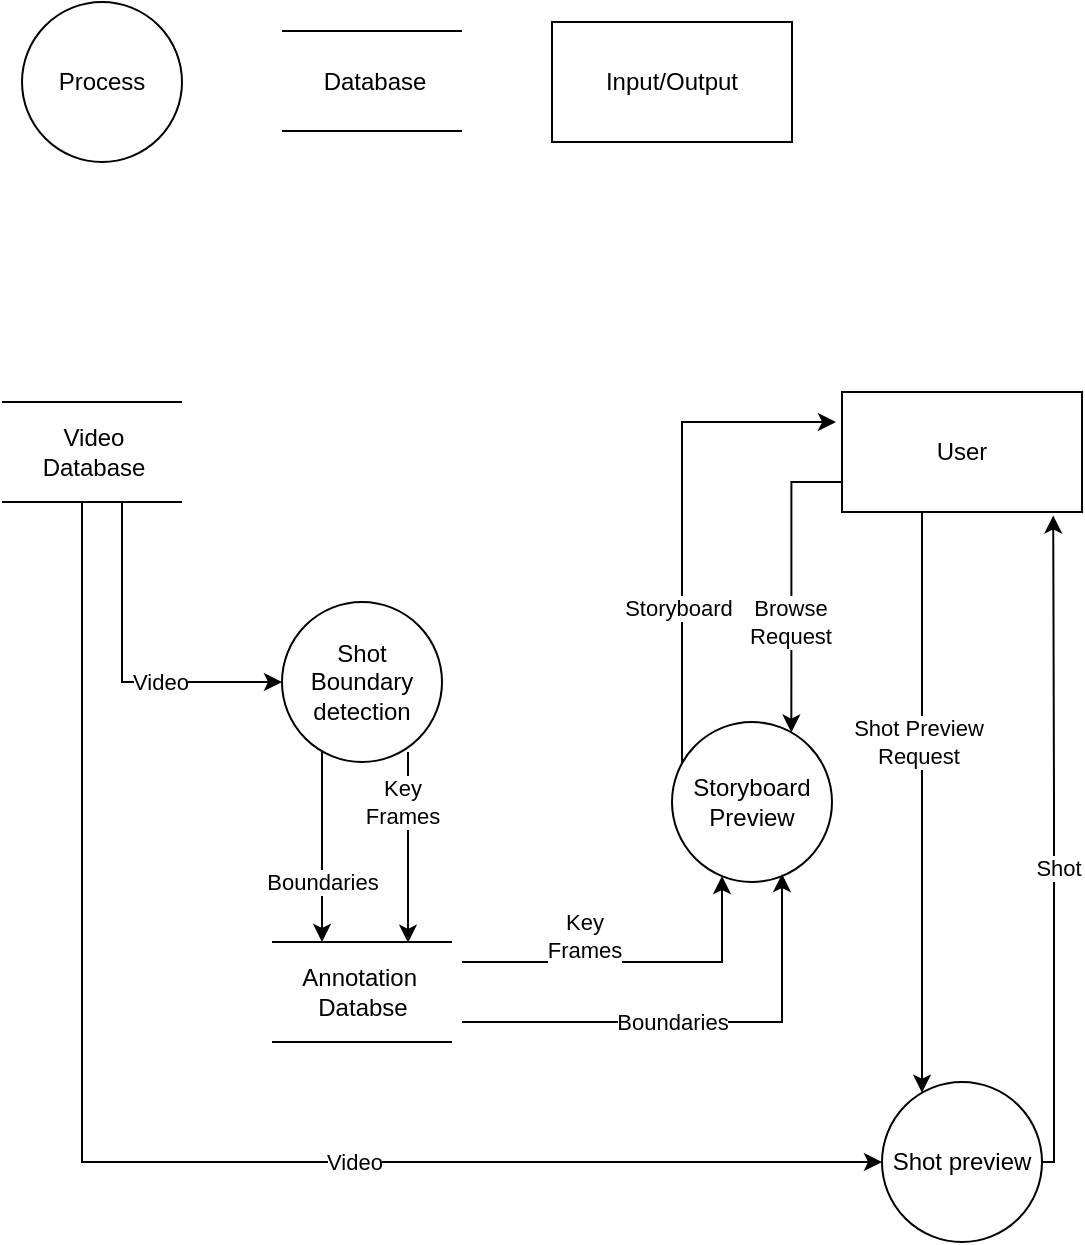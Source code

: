 <mxfile version="15.9.6" type="device"><diagram id="46ln4YI3Ews9HSO1Q13-" name="Page-1"><mxGraphModel dx="813" dy="425" grid="1" gridSize="10" guides="1" tooltips="1" connect="1" arrows="1" fold="1" page="1" pageScale="1" pageWidth="850" pageHeight="1100" math="0" shadow="0"><root><mxCell id="0"/><mxCell id="1" parent="0"/><mxCell id="Pab8lOu0dnErORKt6GEG-2" value="Process" style="ellipse;whiteSpace=wrap;html=1;aspect=fixed;" vertex="1" parent="1"><mxGeometry x="100" y="20" width="80" height="80" as="geometry"/></mxCell><mxCell id="Pab8lOu0dnErORKt6GEG-4" value="Input/Output" style="rounded=0;whiteSpace=wrap;html=1;" vertex="1" parent="1"><mxGeometry x="365" y="30" width="120" height="60" as="geometry"/></mxCell><mxCell id="Pab8lOu0dnErORKt6GEG-5" value="" style="endArrow=none;html=1;rounded=0;" edge="1" parent="1"><mxGeometry width="50" height="50" relative="1" as="geometry"><mxPoint x="230" y="34.5" as="sourcePoint"/><mxPoint x="320" y="34.5" as="targetPoint"/></mxGeometry></mxCell><mxCell id="Pab8lOu0dnErORKt6GEG-6" value="" style="endArrow=none;html=1;rounded=0;" edge="1" parent="1"><mxGeometry width="50" height="50" relative="1" as="geometry"><mxPoint x="230" y="84.5" as="sourcePoint"/><mxPoint x="320" y="84.5" as="targetPoint"/></mxGeometry></mxCell><mxCell id="Pab8lOu0dnErORKt6GEG-7" value="" style="endArrow=none;html=1;rounded=0;" edge="1" parent="1"><mxGeometry width="50" height="50" relative="1" as="geometry"><mxPoint x="90" y="220" as="sourcePoint"/><mxPoint x="180" y="220" as="targetPoint"/></mxGeometry></mxCell><mxCell id="Pab8lOu0dnErORKt6GEG-8" value="" style="endArrow=none;html=1;rounded=0;" edge="1" parent="1"><mxGeometry width="50" height="50" relative="1" as="geometry"><mxPoint x="90" y="270" as="sourcePoint"/><mxPoint x="180" y="270" as="targetPoint"/></mxGeometry></mxCell><mxCell id="Pab8lOu0dnErORKt6GEG-9" value="Video Database" style="text;html=1;strokeColor=none;fillColor=none;align=center;verticalAlign=middle;whiteSpace=wrap;rounded=0;" vertex="1" parent="1"><mxGeometry x="106" y="230" width="60" height="30" as="geometry"/></mxCell><mxCell id="Pab8lOu0dnErORKt6GEG-21" style="edgeStyle=orthogonalEdgeStyle;rounded=0;orthogonalLoop=1;jettySize=auto;html=1;" edge="1" parent="1" source="Pab8lOu0dnErORKt6GEG-10"><mxGeometry relative="1" as="geometry"><mxPoint x="250" y="490" as="targetPoint"/><Array as="points"><mxPoint x="250" y="490"/></Array></mxGeometry></mxCell><mxCell id="Pab8lOu0dnErORKt6GEG-10" value="Shot Boundary detection" style="ellipse;whiteSpace=wrap;html=1;aspect=fixed;" vertex="1" parent="1"><mxGeometry x="230" y="320" width="80" height="80" as="geometry"/></mxCell><mxCell id="Pab8lOu0dnErORKt6GEG-11" value="" style="endArrow=none;html=1;rounded=0;" edge="1" parent="1"><mxGeometry width="50" height="50" relative="1" as="geometry"><mxPoint x="225" y="490" as="sourcePoint"/><mxPoint x="315" y="490" as="targetPoint"/></mxGeometry></mxCell><mxCell id="Pab8lOu0dnErORKt6GEG-12" value="" style="endArrow=none;html=1;rounded=0;" edge="1" parent="1"><mxGeometry width="50" height="50" relative="1" as="geometry"><mxPoint x="225" y="540" as="sourcePoint"/><mxPoint x="315" y="540" as="targetPoint"/></mxGeometry></mxCell><mxCell id="Pab8lOu0dnErORKt6GEG-33" style="edgeStyle=orthogonalEdgeStyle;rounded=0;orthogonalLoop=1;jettySize=auto;html=1;entryX=0.746;entryY=0.066;entryDx=0;entryDy=0;entryPerimeter=0;" edge="1" parent="1" source="Pab8lOu0dnErORKt6GEG-13" target="Pab8lOu0dnErORKt6GEG-15"><mxGeometry relative="1" as="geometry"><Array as="points"><mxPoint x="485" y="260"/></Array></mxGeometry></mxCell><mxCell id="Pab8lOu0dnErORKt6GEG-34" value="Browse&lt;br&gt;Request" style="edgeLabel;html=1;align=center;verticalAlign=middle;resizable=0;points=[];" vertex="1" connectable="0" parent="Pab8lOu0dnErORKt6GEG-33"><mxGeometry x="0.264" y="-1" relative="1" as="geometry"><mxPoint as="offset"/></mxGeometry></mxCell><mxCell id="Pab8lOu0dnErORKt6GEG-37" style="edgeStyle=orthogonalEdgeStyle;rounded=0;orthogonalLoop=1;jettySize=auto;html=1;" edge="1" parent="1" source="Pab8lOu0dnErORKt6GEG-13" target="Pab8lOu0dnErORKt6GEG-16"><mxGeometry relative="1" as="geometry"><Array as="points"><mxPoint x="550" y="460"/><mxPoint x="550" y="460"/></Array></mxGeometry></mxCell><mxCell id="Pab8lOu0dnErORKt6GEG-38" value="Shot Preview&lt;br&gt;Request" style="edgeLabel;html=1;align=center;verticalAlign=middle;resizable=0;points=[];" vertex="1" connectable="0" parent="Pab8lOu0dnErORKt6GEG-37"><mxGeometry x="-0.209" y="-2" relative="1" as="geometry"><mxPoint as="offset"/></mxGeometry></mxCell><mxCell id="Pab8lOu0dnErORKt6GEG-13" value="User" style="rounded=0;whiteSpace=wrap;html=1;" vertex="1" parent="1"><mxGeometry x="510" y="215" width="120" height="60" as="geometry"/></mxCell><mxCell id="Pab8lOu0dnErORKt6GEG-14" value="Annotation&amp;nbsp;&lt;br&gt;Databse" style="text;html=1;align=center;verticalAlign=middle;resizable=0;points=[];autosize=1;strokeColor=none;fillColor=none;" vertex="1" parent="1"><mxGeometry x="230" y="500" width="80" height="30" as="geometry"/></mxCell><mxCell id="Pab8lOu0dnErORKt6GEG-31" style="edgeStyle=orthogonalEdgeStyle;rounded=0;orthogonalLoop=1;jettySize=auto;html=1;" edge="1" parent="1" source="Pab8lOu0dnErORKt6GEG-15"><mxGeometry relative="1" as="geometry"><mxPoint x="507" y="230" as="targetPoint"/><Array as="points"><mxPoint x="430" y="230"/><mxPoint x="507" y="230"/></Array></mxGeometry></mxCell><mxCell id="Pab8lOu0dnErORKt6GEG-32" value="Storyboard" style="edgeLabel;html=1;align=center;verticalAlign=middle;resizable=0;points=[];" vertex="1" connectable="0" parent="Pab8lOu0dnErORKt6GEG-31"><mxGeometry x="-0.371" y="2" relative="1" as="geometry"><mxPoint as="offset"/></mxGeometry></mxCell><mxCell id="Pab8lOu0dnErORKt6GEG-15" value="Storyboard Preview" style="ellipse;whiteSpace=wrap;html=1;aspect=fixed;" vertex="1" parent="1"><mxGeometry x="425" y="380" width="80" height="80" as="geometry"/></mxCell><mxCell id="Pab8lOu0dnErORKt6GEG-35" style="edgeStyle=orthogonalEdgeStyle;rounded=0;orthogonalLoop=1;jettySize=auto;html=1;entryX=0.88;entryY=1.029;entryDx=0;entryDy=0;entryPerimeter=0;" edge="1" parent="1" source="Pab8lOu0dnErORKt6GEG-16" target="Pab8lOu0dnErORKt6GEG-13"><mxGeometry relative="1" as="geometry"><Array as="points"><mxPoint x="616" y="600"/><mxPoint x="616" y="418"/></Array></mxGeometry></mxCell><mxCell id="Pab8lOu0dnErORKt6GEG-36" value="Shot" style="edgeLabel;html=1;align=center;verticalAlign=middle;resizable=0;points=[];" vertex="1" connectable="0" parent="Pab8lOu0dnErORKt6GEG-35"><mxGeometry x="-0.072" y="-2" relative="1" as="geometry"><mxPoint as="offset"/></mxGeometry></mxCell><mxCell id="Pab8lOu0dnErORKt6GEG-16" value="Shot preview" style="ellipse;whiteSpace=wrap;html=1;aspect=fixed;" vertex="1" parent="1"><mxGeometry x="530" y="560" width="80" height="80" as="geometry"/></mxCell><mxCell id="Pab8lOu0dnErORKt6GEG-17" value="" style="endArrow=classic;html=1;rounded=0;entryX=0;entryY=0.5;entryDx=0;entryDy=0;" edge="1" parent="1" target="Pab8lOu0dnErORKt6GEG-16"><mxGeometry width="50" height="50" relative="1" as="geometry"><mxPoint x="130" y="270" as="sourcePoint"/><mxPoint x="220" y="600" as="targetPoint"/><Array as="points"><mxPoint x="130" y="600"/></Array></mxGeometry></mxCell><mxCell id="Pab8lOu0dnErORKt6GEG-18" value="Video" style="edgeLabel;html=1;align=center;verticalAlign=middle;resizable=0;points=[];" vertex="1" connectable="0" parent="Pab8lOu0dnErORKt6GEG-17"><mxGeometry x="0.277" relative="1" as="geometry"><mxPoint as="offset"/></mxGeometry></mxCell><mxCell id="Pab8lOu0dnErORKt6GEG-19" value="" style="endArrow=classic;html=1;rounded=0;entryX=0;entryY=0.5;entryDx=0;entryDy=0;" edge="1" parent="1" target="Pab8lOu0dnErORKt6GEG-10"><mxGeometry width="50" height="50" relative="1" as="geometry"><mxPoint x="150" y="270" as="sourcePoint"/><mxPoint x="550" y="600" as="targetPoint"/><Array as="points"><mxPoint x="150" y="360"/></Array></mxGeometry></mxCell><mxCell id="Pab8lOu0dnErORKt6GEG-20" value="Video" style="edgeLabel;html=1;align=center;verticalAlign=middle;resizable=0;points=[];" vertex="1" connectable="0" parent="Pab8lOu0dnErORKt6GEG-19"><mxGeometry x="0.277" relative="1" as="geometry"><mxPoint as="offset"/></mxGeometry></mxCell><mxCell id="Pab8lOu0dnErORKt6GEG-22" style="edgeStyle=orthogonalEdgeStyle;rounded=0;orthogonalLoop=1;jettySize=auto;html=1;" edge="1" parent="1"><mxGeometry relative="1" as="geometry"><mxPoint x="293" y="490.36" as="targetPoint"/><mxPoint x="293" y="395.001" as="sourcePoint"/><Array as="points"><mxPoint x="293" y="490.36"/></Array></mxGeometry></mxCell><mxCell id="Pab8lOu0dnErORKt6GEG-23" value="Key&lt;br&gt;Frames" style="edgeLabel;html=1;align=center;verticalAlign=middle;resizable=0;points=[];" vertex="1" connectable="0" parent="Pab8lOu0dnErORKt6GEG-22"><mxGeometry x="-0.245" y="2" relative="1" as="geometry"><mxPoint x="-5" y="-11" as="offset"/></mxGeometry></mxCell><mxCell id="Pab8lOu0dnErORKt6GEG-24" value="Boundaries" style="edgeLabel;html=1;align=center;verticalAlign=middle;resizable=0;points=[];" vertex="1" connectable="0" parent="1"><mxGeometry x="250" y="460.001" as="geometry"/></mxCell><mxCell id="Pab8lOu0dnErORKt6GEG-25" style="edgeStyle=orthogonalEdgeStyle;rounded=0;orthogonalLoop=1;jettySize=auto;html=1;" edge="1" parent="1"><mxGeometry relative="1" as="geometry"><mxPoint x="450" y="457" as="targetPoint"/><mxPoint x="320" y="500" as="sourcePoint"/><Array as="points"><mxPoint x="450" y="500"/><mxPoint x="450" y="457"/></Array></mxGeometry></mxCell><mxCell id="Pab8lOu0dnErORKt6GEG-26" value="Key&lt;br&gt;Frames" style="edgeLabel;html=1;align=center;verticalAlign=middle;resizable=0;points=[];" vertex="1" connectable="0" parent="Pab8lOu0dnErORKt6GEG-25"><mxGeometry x="-0.245" y="2" relative="1" as="geometry"><mxPoint x="-5" y="-11" as="offset"/></mxGeometry></mxCell><mxCell id="Pab8lOu0dnErORKt6GEG-29" style="edgeStyle=orthogonalEdgeStyle;rounded=0;orthogonalLoop=1;jettySize=auto;html=1;" edge="1" parent="1"><mxGeometry relative="1" as="geometry"><mxPoint x="480" y="456" as="targetPoint"/><mxPoint x="320" y="530" as="sourcePoint"/><Array as="points"><mxPoint x="480" y="530"/><mxPoint x="480" y="456"/></Array></mxGeometry></mxCell><mxCell id="Pab8lOu0dnErORKt6GEG-28" value="Boundaries" style="edgeLabel;html=1;align=center;verticalAlign=middle;resizable=0;points=[];" vertex="1" connectable="0" parent="1"><mxGeometry x="425" y="530.001" as="geometry"/></mxCell><mxCell id="Pab8lOu0dnErORKt6GEG-39" value="Database" style="text;html=1;align=center;verticalAlign=middle;resizable=0;points=[];autosize=1;strokeColor=none;fillColor=none;" vertex="1" parent="1"><mxGeometry x="241" y="50" width="70" height="20" as="geometry"/></mxCell></root></mxGraphModel></diagram></mxfile>
